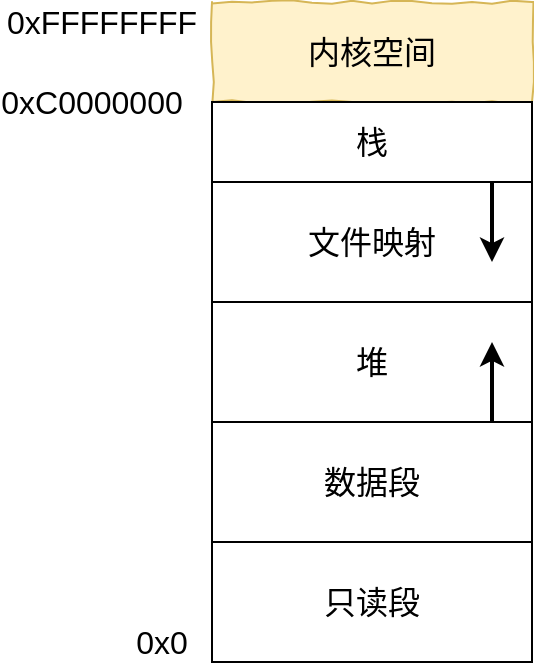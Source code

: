 <mxfile version="13.7.6" type="device"><diagram id="keMb8iQUpRs7UDUJ2A0t" name="第 1 页"><mxGraphModel dx="2249" dy="713" grid="1" gridSize="10" guides="1" tooltips="1" connect="1" arrows="1" fold="1" page="1" pageScale="1" pageWidth="827" pageHeight="1169" math="0" shadow="0"><root><mxCell id="0"/><mxCell id="1" parent="0"/><mxCell id="gbJDgCDpFucb17clorFc-1" value="内核空间" style="rounded=0;whiteSpace=wrap;html=1;sketch=1;sketchStyle=comic;strokeColor=#d6b656;fillColor=#FFF2CC;fontSize=16;" vertex="1" parent="1"><mxGeometry x="100" y="130" width="160" height="50" as="geometry"/></mxCell><mxCell id="gbJDgCDpFucb17clorFc-3" value="0xFFFFFFFF" style="text;html=1;strokeColor=none;fillColor=none;align=center;verticalAlign=middle;whiteSpace=wrap;rounded=0;comic=1;sketch=1;sketchStyle=comic;fontSize=16;" vertex="1" parent="1"><mxGeometry x="10" y="130" width="70" height="20" as="geometry"/></mxCell><mxCell id="gbJDgCDpFucb17clorFc-4" value="0x0" style="text;html=1;strokeColor=none;fillColor=none;align=center;verticalAlign=middle;whiteSpace=wrap;rounded=0;comic=1;sketch=1;sketchStyle=comic;fontSize=16;" vertex="1" parent="1"><mxGeometry x="40" y="440" width="70" height="20" as="geometry"/></mxCell><mxCell id="gbJDgCDpFucb17clorFc-6" value="0xC0000000" style="text;html=1;strokeColor=none;fillColor=none;align=center;verticalAlign=middle;whiteSpace=wrap;rounded=0;comic=1;sketch=1;sketchStyle=comic;fontSize=16;" vertex="1" parent="1"><mxGeometry x="20" y="170" width="40" height="20" as="geometry"/></mxCell><mxCell id="gbJDgCDpFucb17clorFc-7" value="栈" style="rounded=0;whiteSpace=wrap;html=1;fontSize=16;" vertex="1" parent="1"><mxGeometry x="100" y="180" width="160" height="40" as="geometry"/></mxCell><mxCell id="gbJDgCDpFucb17clorFc-8" value="文件映射" style="rounded=0;whiteSpace=wrap;html=1;fontSize=16;" vertex="1" parent="1"><mxGeometry x="100" y="220" width="160" height="60" as="geometry"/></mxCell><mxCell id="gbJDgCDpFucb17clorFc-9" value="堆" style="rounded=0;whiteSpace=wrap;html=1;fontSize=16;" vertex="1" parent="1"><mxGeometry x="100" y="280" width="160" height="60" as="geometry"/></mxCell><mxCell id="gbJDgCDpFucb17clorFc-10" value="数据段" style="rounded=0;whiteSpace=wrap;html=1;fontSize=16;" vertex="1" parent="1"><mxGeometry x="100" y="340" width="160" height="60" as="geometry"/></mxCell><mxCell id="gbJDgCDpFucb17clorFc-11" value="只读段" style="rounded=0;whiteSpace=wrap;html=1;fontSize=16;" vertex="1" parent="1"><mxGeometry x="100" y="400" width="160" height="60" as="geometry"/></mxCell><mxCell id="gbJDgCDpFucb17clorFc-12" value="" style="endArrow=classic;html=1;fontSize=16;strokeWidth=2;" edge="1" parent="1"><mxGeometry width="50" height="50" relative="1" as="geometry"><mxPoint x="240" y="220" as="sourcePoint"/><mxPoint x="240" y="260" as="targetPoint"/></mxGeometry></mxCell><mxCell id="gbJDgCDpFucb17clorFc-13" value="" style="endArrow=classic;html=1;fontSize=16;strokeWidth=2;" edge="1" parent="1"><mxGeometry width="50" height="50" relative="1" as="geometry"><mxPoint x="240" y="340" as="sourcePoint"/><mxPoint x="240" y="300" as="targetPoint"/></mxGeometry></mxCell></root></mxGraphModel></diagram></mxfile>